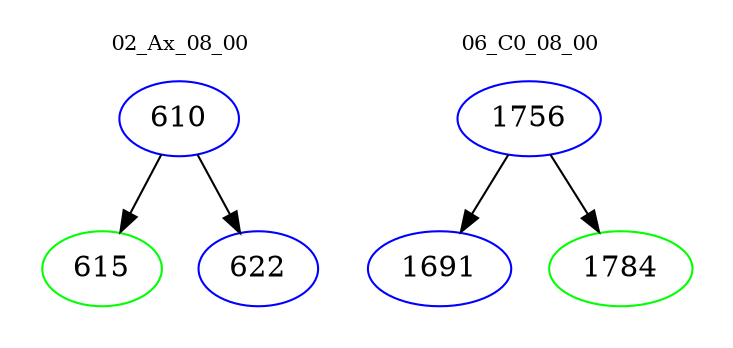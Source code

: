digraph{
subgraph cluster_0 {
color = white
label = "02_Ax_08_00";
fontsize=10;
T0_610 [label="610", color="blue"]
T0_610 -> T0_615 [color="black"]
T0_615 [label="615", color="green"]
T0_610 -> T0_622 [color="black"]
T0_622 [label="622", color="blue"]
}
subgraph cluster_1 {
color = white
label = "06_C0_08_00";
fontsize=10;
T1_1756 [label="1756", color="blue"]
T1_1756 -> T1_1691 [color="black"]
T1_1691 [label="1691", color="blue"]
T1_1756 -> T1_1784 [color="black"]
T1_1784 [label="1784", color="green"]
}
}
